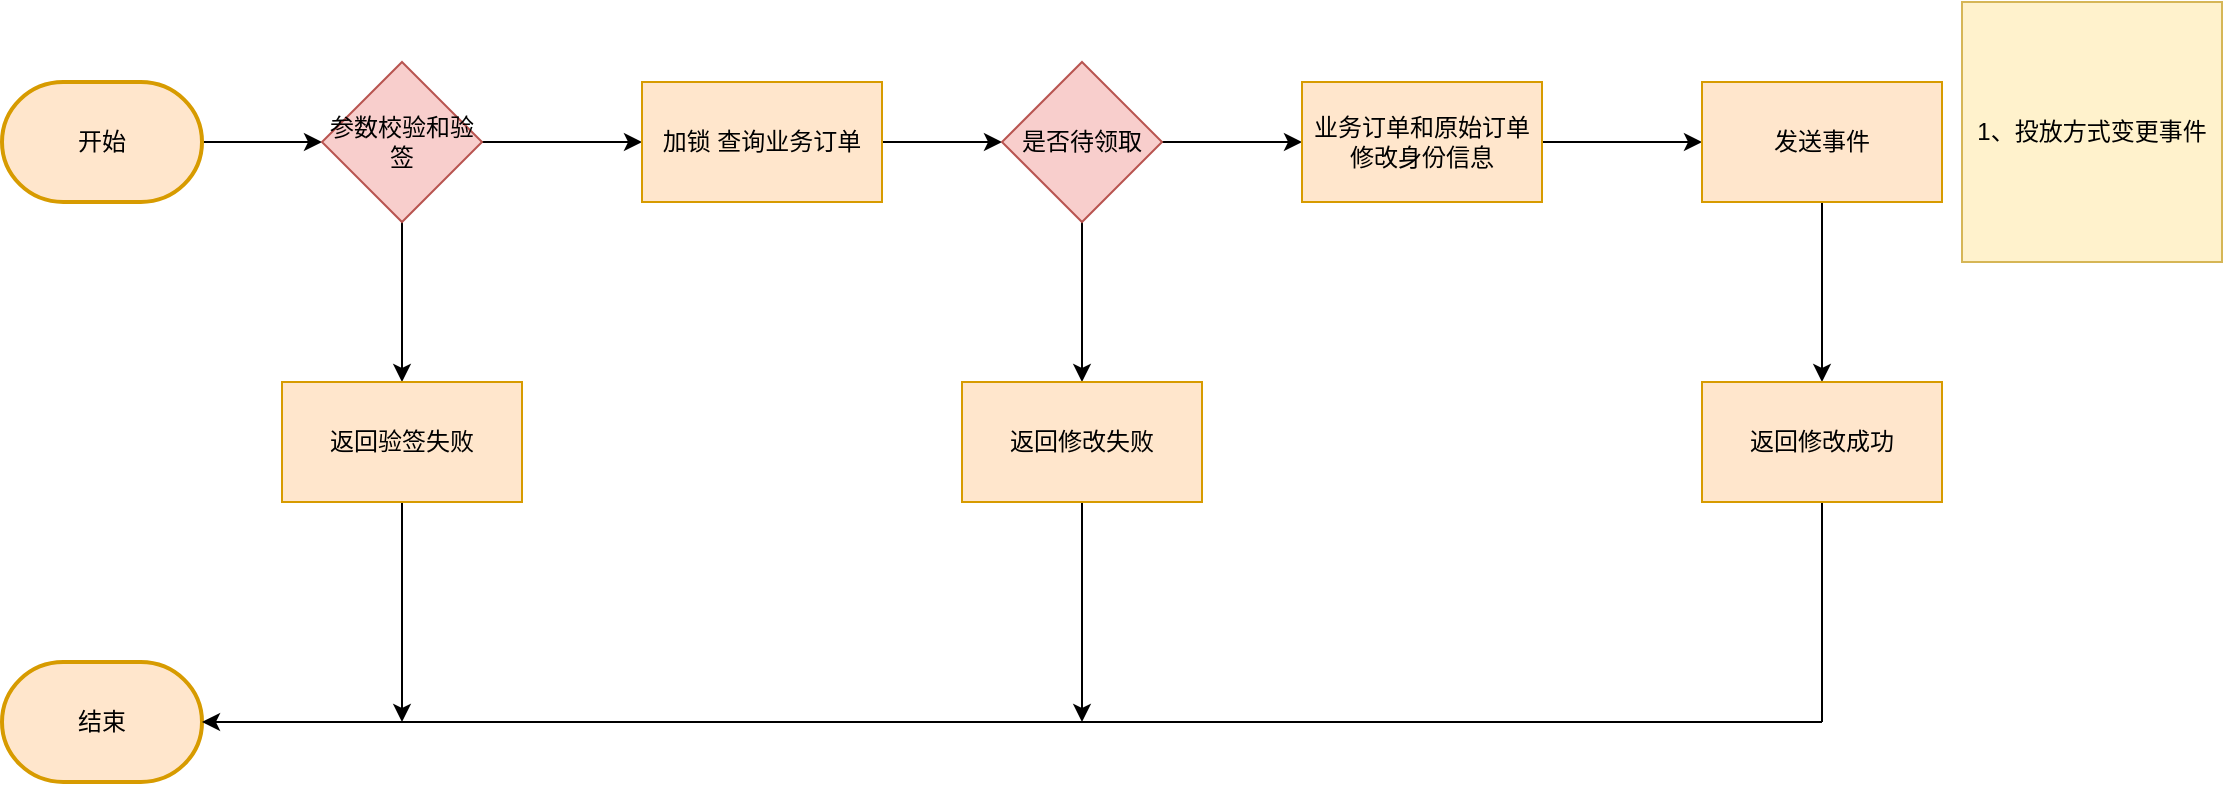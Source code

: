 <mxfile version="24.0.0" type="github">
  <diagram name="第 1 页" id="hCdCLGGOKBdnfRa-VDUK">
    <mxGraphModel dx="1259" dy="654" grid="1" gridSize="10" guides="1" tooltips="1" connect="1" arrows="1" fold="1" page="1" pageScale="1" pageWidth="1654" pageHeight="2336" math="0" shadow="0">
      <root>
        <mxCell id="0" />
        <mxCell id="1" parent="0" />
        <mxCell id="JgcL3dV7gqnGYzthLL8J-8" value="" style="edgeStyle=orthogonalEdgeStyle;rounded=0;orthogonalLoop=1;jettySize=auto;html=1;" edge="1" parent="1" source="JgcL3dV7gqnGYzthLL8J-1" target="JgcL3dV7gqnGYzthLL8J-2">
          <mxGeometry relative="1" as="geometry" />
        </mxCell>
        <mxCell id="JgcL3dV7gqnGYzthLL8J-1" value="开始" style="strokeWidth=2;html=1;shape=mxgraph.flowchart.terminator;whiteSpace=wrap;fillColor=#ffe6cc;strokeColor=#d79b00;" vertex="1" parent="1">
          <mxGeometry x="160" y="160" width="100" height="60" as="geometry" />
        </mxCell>
        <mxCell id="JgcL3dV7gqnGYzthLL8J-9" value="" style="edgeStyle=orthogonalEdgeStyle;rounded=0;orthogonalLoop=1;jettySize=auto;html=1;" edge="1" parent="1" source="JgcL3dV7gqnGYzthLL8J-2" target="JgcL3dV7gqnGYzthLL8J-3">
          <mxGeometry relative="1" as="geometry" />
        </mxCell>
        <mxCell id="JgcL3dV7gqnGYzthLL8J-24" value="" style="edgeStyle=orthogonalEdgeStyle;rounded=0;orthogonalLoop=1;jettySize=auto;html=1;" edge="1" parent="1" source="JgcL3dV7gqnGYzthLL8J-2" target="JgcL3dV7gqnGYzthLL8J-21">
          <mxGeometry relative="1" as="geometry" />
        </mxCell>
        <mxCell id="JgcL3dV7gqnGYzthLL8J-2" value="参数校验和验签" style="rhombus;whiteSpace=wrap;html=1;fillColor=#f8cecc;strokeColor=#b85450;" vertex="1" parent="1">
          <mxGeometry x="320" y="150" width="80" height="80" as="geometry" />
        </mxCell>
        <mxCell id="JgcL3dV7gqnGYzthLL8J-10" value="" style="edgeStyle=orthogonalEdgeStyle;rounded=0;orthogonalLoop=1;jettySize=auto;html=1;" edge="1" parent="1" source="JgcL3dV7gqnGYzthLL8J-3" target="JgcL3dV7gqnGYzthLL8J-4">
          <mxGeometry relative="1" as="geometry" />
        </mxCell>
        <mxCell id="JgcL3dV7gqnGYzthLL8J-3" value="加锁 查询业务订单" style="rounded=0;whiteSpace=wrap;html=1;fillColor=#ffe6cc;strokeColor=#d79b00;" vertex="1" parent="1">
          <mxGeometry x="480" y="160" width="120" height="60" as="geometry" />
        </mxCell>
        <mxCell id="JgcL3dV7gqnGYzthLL8J-11" value="" style="edgeStyle=orthogonalEdgeStyle;rounded=0;orthogonalLoop=1;jettySize=auto;html=1;" edge="1" parent="1" source="JgcL3dV7gqnGYzthLL8J-4" target="JgcL3dV7gqnGYzthLL8J-5">
          <mxGeometry relative="1" as="geometry" />
        </mxCell>
        <mxCell id="JgcL3dV7gqnGYzthLL8J-25" value="" style="edgeStyle=orthogonalEdgeStyle;rounded=0;orthogonalLoop=1;jettySize=auto;html=1;" edge="1" parent="1" source="JgcL3dV7gqnGYzthLL8J-4" target="JgcL3dV7gqnGYzthLL8J-22">
          <mxGeometry relative="1" as="geometry" />
        </mxCell>
        <mxCell id="JgcL3dV7gqnGYzthLL8J-4" value="是否待领取" style="rhombus;whiteSpace=wrap;html=1;fillColor=#f8cecc;strokeColor=#b85450;" vertex="1" parent="1">
          <mxGeometry x="660" y="150" width="80" height="80" as="geometry" />
        </mxCell>
        <mxCell id="JgcL3dV7gqnGYzthLL8J-12" value="" style="edgeStyle=orthogonalEdgeStyle;rounded=0;orthogonalLoop=1;jettySize=auto;html=1;" edge="1" parent="1" source="JgcL3dV7gqnGYzthLL8J-5" target="JgcL3dV7gqnGYzthLL8J-6">
          <mxGeometry relative="1" as="geometry" />
        </mxCell>
        <mxCell id="JgcL3dV7gqnGYzthLL8J-5" value="业务订单和原始订单修改身份信息" style="rounded=0;whiteSpace=wrap;html=1;fillColor=#ffe6cc;strokeColor=#d79b00;" vertex="1" parent="1">
          <mxGeometry x="810" y="160" width="120" height="60" as="geometry" />
        </mxCell>
        <mxCell id="JgcL3dV7gqnGYzthLL8J-26" value="" style="edgeStyle=orthogonalEdgeStyle;rounded=0;orthogonalLoop=1;jettySize=auto;html=1;" edge="1" parent="1" source="JgcL3dV7gqnGYzthLL8J-6" target="JgcL3dV7gqnGYzthLL8J-23">
          <mxGeometry relative="1" as="geometry" />
        </mxCell>
        <mxCell id="JgcL3dV7gqnGYzthLL8J-6" value="发送事件" style="rounded=0;whiteSpace=wrap;html=1;fillColor=#ffe6cc;strokeColor=#d79b00;" vertex="1" parent="1">
          <mxGeometry x="1010" y="160" width="120" height="60" as="geometry" />
        </mxCell>
        <mxCell id="JgcL3dV7gqnGYzthLL8J-7" value="结束" style="strokeWidth=2;html=1;shape=mxgraph.flowchart.terminator;whiteSpace=wrap;fillColor=#ffe6cc;strokeColor=#d79b00;" vertex="1" parent="1">
          <mxGeometry x="160" y="450" width="100" height="60" as="geometry" />
        </mxCell>
        <mxCell id="JgcL3dV7gqnGYzthLL8J-18" value="" style="endArrow=classic;html=1;rounded=0;" edge="1" parent="1" target="JgcL3dV7gqnGYzthLL8J-7">
          <mxGeometry width="50" height="50" relative="1" as="geometry">
            <mxPoint x="1070" y="480" as="sourcePoint" />
            <mxPoint x="700" y="350" as="targetPoint" />
          </mxGeometry>
        </mxCell>
        <mxCell id="JgcL3dV7gqnGYzthLL8J-27" style="edgeStyle=orthogonalEdgeStyle;rounded=0;orthogonalLoop=1;jettySize=auto;html=1;" edge="1" parent="1" source="JgcL3dV7gqnGYzthLL8J-21">
          <mxGeometry relative="1" as="geometry">
            <mxPoint x="360" y="480" as="targetPoint" />
          </mxGeometry>
        </mxCell>
        <mxCell id="JgcL3dV7gqnGYzthLL8J-21" value="返回验签失败" style="rounded=0;whiteSpace=wrap;html=1;fillColor=#ffe6cc;strokeColor=#d79b00;" vertex="1" parent="1">
          <mxGeometry x="300" y="310" width="120" height="60" as="geometry" />
        </mxCell>
        <mxCell id="JgcL3dV7gqnGYzthLL8J-28" style="edgeStyle=orthogonalEdgeStyle;rounded=0;orthogonalLoop=1;jettySize=auto;html=1;" edge="1" parent="1" source="JgcL3dV7gqnGYzthLL8J-22">
          <mxGeometry relative="1" as="geometry">
            <mxPoint x="700" y="480" as="targetPoint" />
          </mxGeometry>
        </mxCell>
        <mxCell id="JgcL3dV7gqnGYzthLL8J-22" value="返回修改失败" style="rounded=0;whiteSpace=wrap;html=1;fillColor=#ffe6cc;strokeColor=#d79b00;" vertex="1" parent="1">
          <mxGeometry x="640" y="310" width="120" height="60" as="geometry" />
        </mxCell>
        <mxCell id="JgcL3dV7gqnGYzthLL8J-29" style="edgeStyle=orthogonalEdgeStyle;rounded=0;orthogonalLoop=1;jettySize=auto;html=1;endArrow=none;endFill=0;" edge="1" parent="1" source="JgcL3dV7gqnGYzthLL8J-23">
          <mxGeometry relative="1" as="geometry">
            <mxPoint x="1070" y="480" as="targetPoint" />
          </mxGeometry>
        </mxCell>
        <mxCell id="JgcL3dV7gqnGYzthLL8J-23" value="返回修改成功" style="rounded=0;whiteSpace=wrap;html=1;fillColor=#ffe6cc;strokeColor=#d79b00;" vertex="1" parent="1">
          <mxGeometry x="1010" y="310" width="120" height="60" as="geometry" />
        </mxCell>
        <mxCell id="JgcL3dV7gqnGYzthLL8J-30" value="1、投放方式变更事件" style="rounded=0;whiteSpace=wrap;html=1;fillColor=#fff2cc;strokeColor=#d6b656;" vertex="1" parent="1">
          <mxGeometry x="1140" y="120" width="130" height="130" as="geometry" />
        </mxCell>
      </root>
    </mxGraphModel>
  </diagram>
</mxfile>
